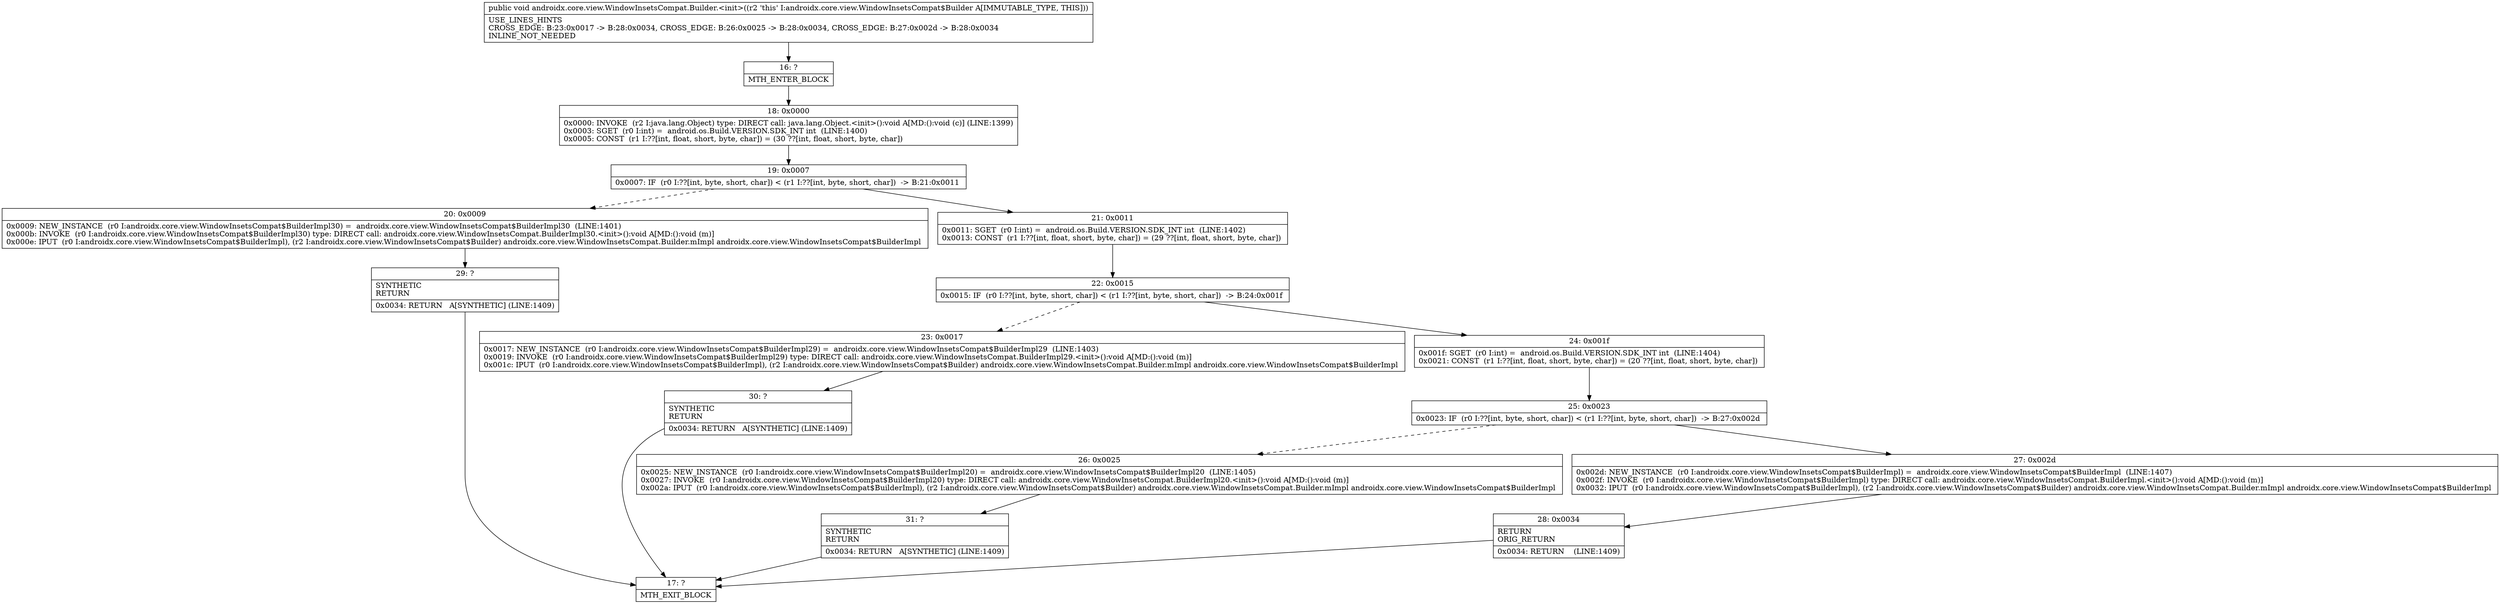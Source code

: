 digraph "CFG forandroidx.core.view.WindowInsetsCompat.Builder.\<init\>()V" {
Node_16 [shape=record,label="{16\:\ ?|MTH_ENTER_BLOCK\l}"];
Node_18 [shape=record,label="{18\:\ 0x0000|0x0000: INVOKE  (r2 I:java.lang.Object) type: DIRECT call: java.lang.Object.\<init\>():void A[MD:():void (c)] (LINE:1399)\l0x0003: SGET  (r0 I:int) =  android.os.Build.VERSION.SDK_INT int  (LINE:1400)\l0x0005: CONST  (r1 I:??[int, float, short, byte, char]) = (30 ??[int, float, short, byte, char]) \l}"];
Node_19 [shape=record,label="{19\:\ 0x0007|0x0007: IF  (r0 I:??[int, byte, short, char]) \< (r1 I:??[int, byte, short, char])  \-\> B:21:0x0011 \l}"];
Node_20 [shape=record,label="{20\:\ 0x0009|0x0009: NEW_INSTANCE  (r0 I:androidx.core.view.WindowInsetsCompat$BuilderImpl30) =  androidx.core.view.WindowInsetsCompat$BuilderImpl30  (LINE:1401)\l0x000b: INVOKE  (r0 I:androidx.core.view.WindowInsetsCompat$BuilderImpl30) type: DIRECT call: androidx.core.view.WindowInsetsCompat.BuilderImpl30.\<init\>():void A[MD:():void (m)]\l0x000e: IPUT  (r0 I:androidx.core.view.WindowInsetsCompat$BuilderImpl), (r2 I:androidx.core.view.WindowInsetsCompat$Builder) androidx.core.view.WindowInsetsCompat.Builder.mImpl androidx.core.view.WindowInsetsCompat$BuilderImpl \l}"];
Node_29 [shape=record,label="{29\:\ ?|SYNTHETIC\lRETURN\l|0x0034: RETURN   A[SYNTHETIC] (LINE:1409)\l}"];
Node_17 [shape=record,label="{17\:\ ?|MTH_EXIT_BLOCK\l}"];
Node_21 [shape=record,label="{21\:\ 0x0011|0x0011: SGET  (r0 I:int) =  android.os.Build.VERSION.SDK_INT int  (LINE:1402)\l0x0013: CONST  (r1 I:??[int, float, short, byte, char]) = (29 ??[int, float, short, byte, char]) \l}"];
Node_22 [shape=record,label="{22\:\ 0x0015|0x0015: IF  (r0 I:??[int, byte, short, char]) \< (r1 I:??[int, byte, short, char])  \-\> B:24:0x001f \l}"];
Node_23 [shape=record,label="{23\:\ 0x0017|0x0017: NEW_INSTANCE  (r0 I:androidx.core.view.WindowInsetsCompat$BuilderImpl29) =  androidx.core.view.WindowInsetsCompat$BuilderImpl29  (LINE:1403)\l0x0019: INVOKE  (r0 I:androidx.core.view.WindowInsetsCompat$BuilderImpl29) type: DIRECT call: androidx.core.view.WindowInsetsCompat.BuilderImpl29.\<init\>():void A[MD:():void (m)]\l0x001c: IPUT  (r0 I:androidx.core.view.WindowInsetsCompat$BuilderImpl), (r2 I:androidx.core.view.WindowInsetsCompat$Builder) androidx.core.view.WindowInsetsCompat.Builder.mImpl androidx.core.view.WindowInsetsCompat$BuilderImpl \l}"];
Node_30 [shape=record,label="{30\:\ ?|SYNTHETIC\lRETURN\l|0x0034: RETURN   A[SYNTHETIC] (LINE:1409)\l}"];
Node_24 [shape=record,label="{24\:\ 0x001f|0x001f: SGET  (r0 I:int) =  android.os.Build.VERSION.SDK_INT int  (LINE:1404)\l0x0021: CONST  (r1 I:??[int, float, short, byte, char]) = (20 ??[int, float, short, byte, char]) \l}"];
Node_25 [shape=record,label="{25\:\ 0x0023|0x0023: IF  (r0 I:??[int, byte, short, char]) \< (r1 I:??[int, byte, short, char])  \-\> B:27:0x002d \l}"];
Node_26 [shape=record,label="{26\:\ 0x0025|0x0025: NEW_INSTANCE  (r0 I:androidx.core.view.WindowInsetsCompat$BuilderImpl20) =  androidx.core.view.WindowInsetsCompat$BuilderImpl20  (LINE:1405)\l0x0027: INVOKE  (r0 I:androidx.core.view.WindowInsetsCompat$BuilderImpl20) type: DIRECT call: androidx.core.view.WindowInsetsCompat.BuilderImpl20.\<init\>():void A[MD:():void (m)]\l0x002a: IPUT  (r0 I:androidx.core.view.WindowInsetsCompat$BuilderImpl), (r2 I:androidx.core.view.WindowInsetsCompat$Builder) androidx.core.view.WindowInsetsCompat.Builder.mImpl androidx.core.view.WindowInsetsCompat$BuilderImpl \l}"];
Node_31 [shape=record,label="{31\:\ ?|SYNTHETIC\lRETURN\l|0x0034: RETURN   A[SYNTHETIC] (LINE:1409)\l}"];
Node_27 [shape=record,label="{27\:\ 0x002d|0x002d: NEW_INSTANCE  (r0 I:androidx.core.view.WindowInsetsCompat$BuilderImpl) =  androidx.core.view.WindowInsetsCompat$BuilderImpl  (LINE:1407)\l0x002f: INVOKE  (r0 I:androidx.core.view.WindowInsetsCompat$BuilderImpl) type: DIRECT call: androidx.core.view.WindowInsetsCompat.BuilderImpl.\<init\>():void A[MD:():void (m)]\l0x0032: IPUT  (r0 I:androidx.core.view.WindowInsetsCompat$BuilderImpl), (r2 I:androidx.core.view.WindowInsetsCompat$Builder) androidx.core.view.WindowInsetsCompat.Builder.mImpl androidx.core.view.WindowInsetsCompat$BuilderImpl \l}"];
Node_28 [shape=record,label="{28\:\ 0x0034|RETURN\lORIG_RETURN\l|0x0034: RETURN    (LINE:1409)\l}"];
MethodNode[shape=record,label="{public void androidx.core.view.WindowInsetsCompat.Builder.\<init\>((r2 'this' I:androidx.core.view.WindowInsetsCompat$Builder A[IMMUTABLE_TYPE, THIS]))  | USE_LINES_HINTS\lCROSS_EDGE: B:23:0x0017 \-\> B:28:0x0034, CROSS_EDGE: B:26:0x0025 \-\> B:28:0x0034, CROSS_EDGE: B:27:0x002d \-\> B:28:0x0034\lINLINE_NOT_NEEDED\l}"];
MethodNode -> Node_16;Node_16 -> Node_18;
Node_18 -> Node_19;
Node_19 -> Node_20[style=dashed];
Node_19 -> Node_21;
Node_20 -> Node_29;
Node_29 -> Node_17;
Node_21 -> Node_22;
Node_22 -> Node_23[style=dashed];
Node_22 -> Node_24;
Node_23 -> Node_30;
Node_30 -> Node_17;
Node_24 -> Node_25;
Node_25 -> Node_26[style=dashed];
Node_25 -> Node_27;
Node_26 -> Node_31;
Node_31 -> Node_17;
Node_27 -> Node_28;
Node_28 -> Node_17;
}

